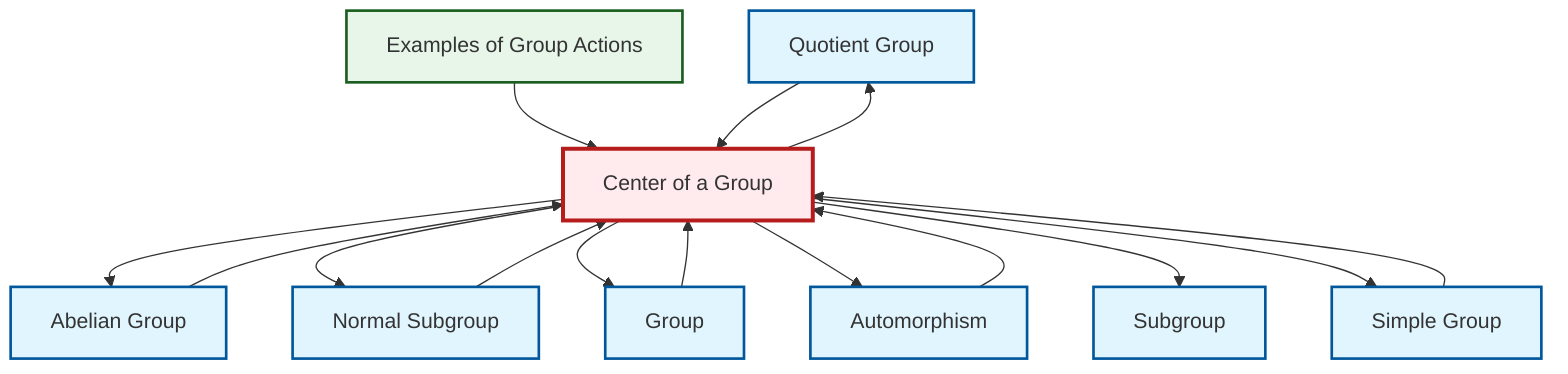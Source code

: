 graph TD
    classDef definition fill:#e1f5fe,stroke:#01579b,stroke-width:2px
    classDef theorem fill:#f3e5f5,stroke:#4a148c,stroke-width:2px
    classDef axiom fill:#fff3e0,stroke:#e65100,stroke-width:2px
    classDef example fill:#e8f5e9,stroke:#1b5e20,stroke-width:2px
    classDef current fill:#ffebee,stroke:#b71c1c,stroke-width:3px
    def-quotient-group["Quotient Group"]:::definition
    ex-group-action-examples["Examples of Group Actions"]:::example
    def-subgroup["Subgroup"]:::definition
    def-abelian-group["Abelian Group"]:::definition
    def-simple-group["Simple Group"]:::definition
    def-group["Group"]:::definition
    def-automorphism["Automorphism"]:::definition
    def-center-of-group["Center of a Group"]:::definition
    def-normal-subgroup["Normal Subgroup"]:::definition
    def-automorphism --> def-center-of-group
    def-simple-group --> def-center-of-group
    def-center-of-group --> def-abelian-group
    def-group --> def-center-of-group
    def-normal-subgroup --> def-center-of-group
    ex-group-action-examples --> def-center-of-group
    def-center-of-group --> def-quotient-group
    def-center-of-group --> def-normal-subgroup
    def-center-of-group --> def-group
    def-center-of-group --> def-automorphism
    def-center-of-group --> def-subgroup
    def-center-of-group --> def-simple-group
    def-quotient-group --> def-center-of-group
    def-abelian-group --> def-center-of-group
    class def-center-of-group current
